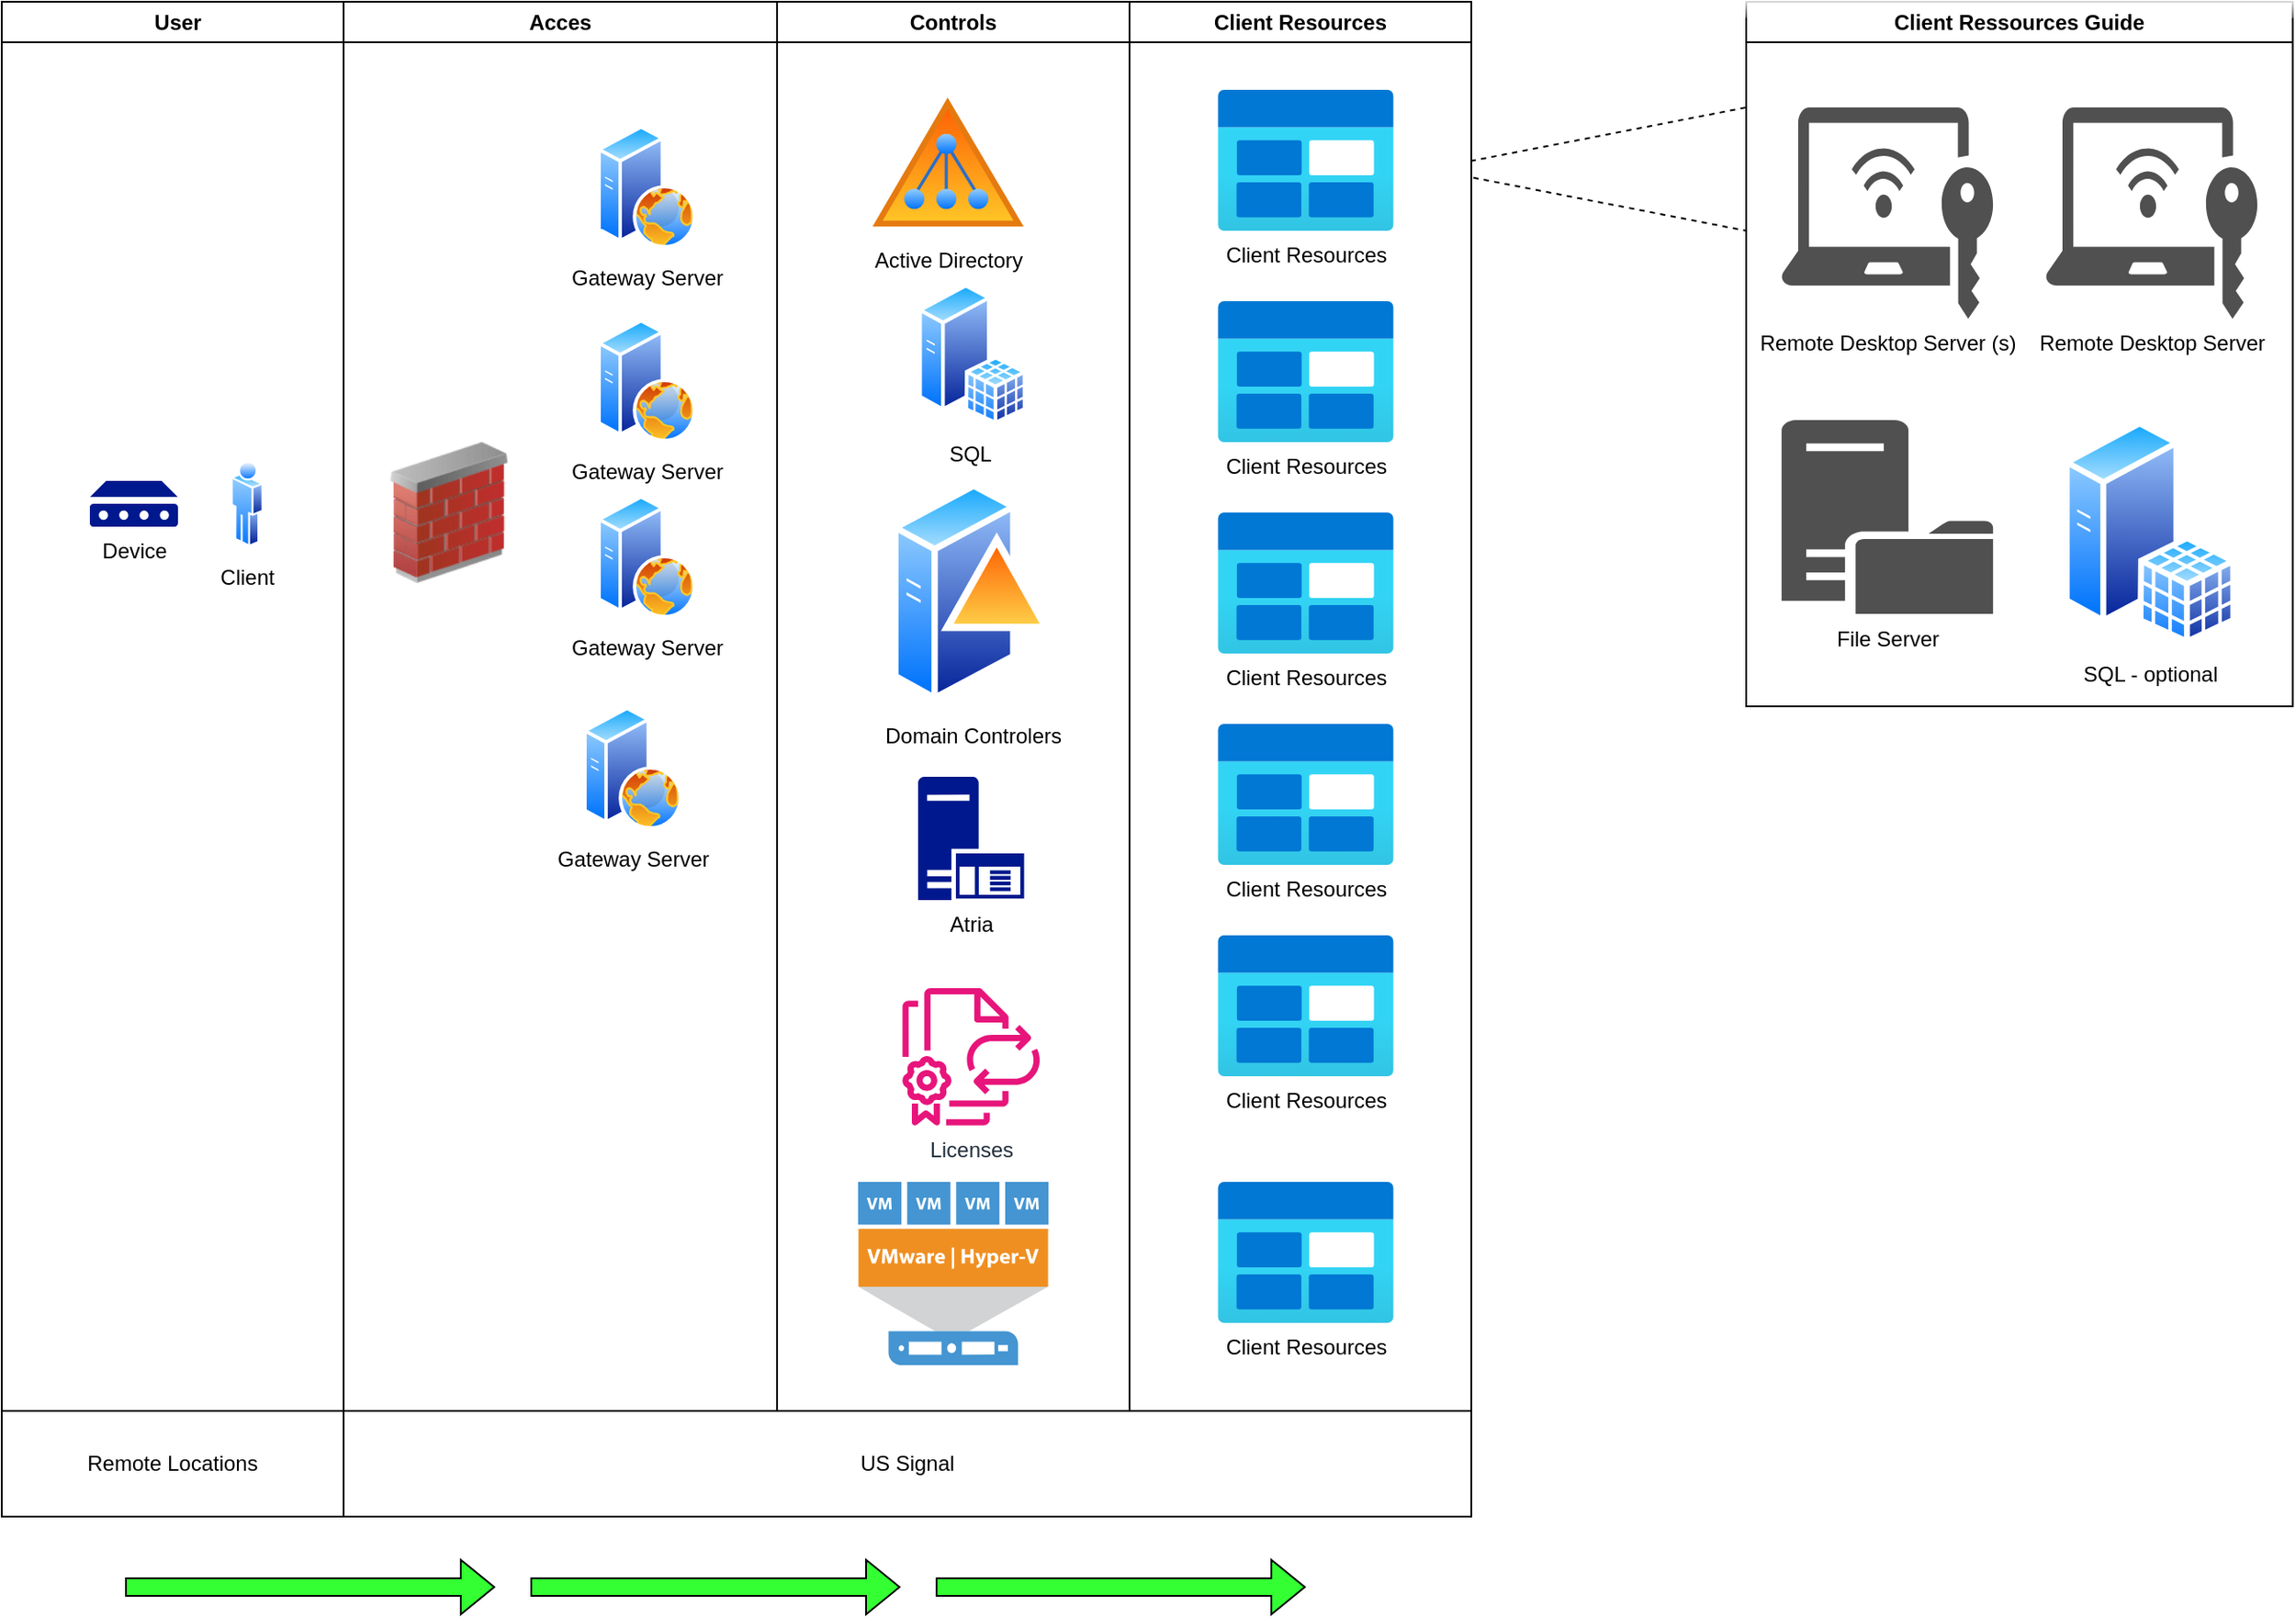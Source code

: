<mxfile version="24.7.8" pages="2">
  <diagram id="prtHgNgQTEPvFCAcTncT" name="Page-1">
    <mxGraphModel dx="2037" dy="1119" grid="1" gridSize="10" guides="1" tooltips="1" connect="1" arrows="1" fold="1" page="1" pageScale="1" pageWidth="827" pageHeight="1169" math="0" shadow="0">
      <root>
        <mxCell id="0" />
        <mxCell id="1" parent="0" />
        <mxCell id="xF-ko9V7b3UkEnQtRV4S-6" value="" style="verticalLabelPosition=bottom;verticalAlign=top;html=1;shape=mxgraph.basic.cone2;dx=0.5;dy=0.9;rotation=-90;dashed=1;fillColor=none;" parent="1" vertex="1">
          <mxGeometry x="881" y="24" width="70" height="200" as="geometry" />
        </mxCell>
        <mxCell id="HSlDfqNZimnTogSEYH84-9" value="User" style="swimlane;whiteSpace=wrap;html=1;swimlaneFillColor=default;" parent="1" vertex="1">
          <mxGeometry x="6" y="29" width="200" height="800" as="geometry" />
        </mxCell>
        <mxCell id="HSlDfqNZimnTogSEYH84-10" value="Client" style="image;aspect=fixed;perimeter=ellipsePerimeter;html=1;align=center;shadow=0;dashed=0;spacingTop=3;image=img/lib/active_directory/user.svg;" parent="HSlDfqNZimnTogSEYH84-9" vertex="1">
          <mxGeometry x="130" y="260" width="18.5" height="50" as="geometry" />
        </mxCell>
        <mxCell id="HSlDfqNZimnTogSEYH84-11" value="Device" style="sketch=0;aspect=fixed;pointerEvents=1;shadow=0;dashed=0;html=1;strokeColor=none;labelPosition=center;verticalLabelPosition=bottom;verticalAlign=top;align=center;fillColor=#00188D;shape=mxgraph.mscae.enterprise.device" parent="HSlDfqNZimnTogSEYH84-9" vertex="1">
          <mxGeometry x="50" y="272" width="50" height="26" as="geometry" />
        </mxCell>
        <mxCell id="HSlDfqNZimnTogSEYH84-12" value="Acces" style="swimlane;whiteSpace=wrap;html=1;swimlaneFillColor=default;" parent="1" vertex="1">
          <mxGeometry x="200" y="29" width="246" height="800" as="geometry" />
        </mxCell>
        <mxCell id="HSlDfqNZimnTogSEYH84-13" value="" style="image;html=1;image=img/lib/clip_art/networking/Firewall_02_128x128.png" parent="HSlDfqNZimnTogSEYH84-12" vertex="1">
          <mxGeometry x="20" y="250" width="80" height="80" as="geometry" />
        </mxCell>
        <mxCell id="HSlDfqNZimnTogSEYH84-14" value="Gateway Server" style="image;aspect=fixed;perimeter=ellipsePerimeter;html=1;align=center;shadow=0;dashed=0;spacingTop=3;image=img/lib/active_directory/web_server.svg;" parent="HSlDfqNZimnTogSEYH84-12" vertex="1">
          <mxGeometry x="144" y="70" width="56" height="70" as="geometry" />
        </mxCell>
        <mxCell id="c0Nz_SmqNEFpGxOB9iK5-3" value="Gateway Server" style="image;aspect=fixed;perimeter=ellipsePerimeter;html=1;align=center;shadow=0;dashed=0;spacingTop=3;image=img/lib/active_directory/web_server.svg;" parent="HSlDfqNZimnTogSEYH84-12" vertex="1">
          <mxGeometry x="144" y="180" width="56" height="70" as="geometry" />
        </mxCell>
        <mxCell id="c0Nz_SmqNEFpGxOB9iK5-4" value="Gateway Server" style="image;aspect=fixed;perimeter=ellipsePerimeter;html=1;align=center;shadow=0;dashed=0;spacingTop=3;image=img/lib/active_directory/web_server.svg;" parent="HSlDfqNZimnTogSEYH84-12" vertex="1">
          <mxGeometry x="144" y="280" width="56" height="70" as="geometry" />
        </mxCell>
        <mxCell id="c0Nz_SmqNEFpGxOB9iK5-5" value="Gateway Server" style="image;aspect=fixed;perimeter=ellipsePerimeter;html=1;align=center;shadow=0;dashed=0;spacingTop=3;image=img/lib/active_directory/web_server.svg;" parent="HSlDfqNZimnTogSEYH84-12" vertex="1">
          <mxGeometry x="136" y="400" width="56" height="70" as="geometry" />
        </mxCell>
        <mxCell id="HSlDfqNZimnTogSEYH84-21" value="Controls" style="swimlane;whiteSpace=wrap;html=1;swimlaneFillColor=default;" parent="1" vertex="1">
          <mxGeometry x="446" y="29" width="200" height="800" as="geometry" />
        </mxCell>
        <mxCell id="HSlDfqNZimnTogSEYH84-22" value="Active Directory" style="image;aspect=fixed;perimeter=ellipsePerimeter;html=1;align=center;shadow=0;dashed=0;spacingTop=3;image=img/lib/active_directory/active_directory.svg;" parent="HSlDfqNZimnTogSEYH84-21" vertex="1">
          <mxGeometry x="50" y="50" width="94.12" height="80" as="geometry" />
        </mxCell>
        <mxCell id="HSlDfqNZimnTogSEYH84-24" value="SQL&amp;nbsp;" style="image;aspect=fixed;perimeter=ellipsePerimeter;html=1;align=center;shadow=0;dashed=0;spacingTop=3;image=img/lib/active_directory/sql_server.svg;" parent="HSlDfqNZimnTogSEYH84-21" vertex="1">
          <mxGeometry x="80" y="160" width="61.6" height="80" as="geometry" />
        </mxCell>
        <mxCell id="HSlDfqNZimnTogSEYH84-25" value="Domain Controlers" style="image;aspect=fixed;perimeter=ellipsePerimeter;html=1;align=center;shadow=0;dashed=0;spacingTop=3;image=img/lib/active_directory/domain_controller.svg;" parent="HSlDfqNZimnTogSEYH84-21" vertex="1">
          <mxGeometry x="65.3" y="270" width="91" height="130" as="geometry" />
        </mxCell>
        <mxCell id="HSlDfqNZimnTogSEYH84-26" value="Atria" style="sketch=0;aspect=fixed;pointerEvents=1;shadow=0;dashed=0;html=1;strokeColor=none;labelPosition=center;verticalLabelPosition=bottom;verticalAlign=top;align=center;fillColor=#00188D;shape=mxgraph.mscae.enterprise.application_server" parent="HSlDfqNZimnTogSEYH84-21" vertex="1">
          <mxGeometry x="80" y="440" width="60.2" height="70" as="geometry" />
        </mxCell>
        <mxCell id="c0Nz_SmqNEFpGxOB9iK5-12" value="Licenses" style="sketch=0;outlineConnect=0;fontColor=#232F3E;gradientColor=none;fillColor=#E7157B;strokeColor=none;dashed=0;verticalLabelPosition=bottom;verticalAlign=top;align=center;html=1;fontSize=12;fontStyle=0;aspect=fixed;pointerEvents=1;shape=mxgraph.aws4.license_manager_license_blending;" parent="HSlDfqNZimnTogSEYH84-21" vertex="1">
          <mxGeometry x="71.1" y="560" width="78" height="78" as="geometry" />
        </mxCell>
        <mxCell id="xF-ko9V7b3UkEnQtRV4S-10" value="" style="pointerEvents=1;shadow=0;dashed=0;html=1;strokeColor=none;fillColor=#4495D1;labelPosition=center;verticalLabelPosition=bottom;verticalAlign=top;align=center;outlineConnect=0;shape=mxgraph.veeam.hyper_v_vmware_host;" parent="HSlDfqNZimnTogSEYH84-21" vertex="1">
          <mxGeometry x="46" y="670" width="108" height="104" as="geometry" />
        </mxCell>
        <UserObject label="Client Resources" link="data:page/id,LRQUaXnop8-pAyZpmvYD" id="HSlDfqNZimnTogSEYH84-27">
          <mxCell style="swimlane;whiteSpace=wrap;html=1;swimlaneFillColor=default;" parent="1" vertex="1">
            <mxGeometry x="646" y="29" width="194" height="800" as="geometry" />
          </mxCell>
        </UserObject>
        <UserObject label="Client Resources" link="data:page/id,LRQUaXnop8-pAyZpmvYD" linkTarget="_blank" id="HSlDfqNZimnTogSEYH84-28">
          <mxCell style="image;aspect=fixed;html=1;points=[];align=center;fontSize=12;image=img/lib/azure2/general/Blob_Block.svg;" parent="HSlDfqNZimnTogSEYH84-27" vertex="1">
            <mxGeometry x="50" y="50" width="100" height="80" as="geometry" />
          </mxCell>
        </UserObject>
        <mxCell id="xF-ko9V7b3UkEnQtRV4S-13" value="Client Resources" style="image;aspect=fixed;html=1;points=[];align=center;fontSize=12;image=img/lib/azure2/general/Blob_Block.svg;" parent="HSlDfqNZimnTogSEYH84-27" vertex="1">
          <mxGeometry x="50" y="170" width="100" height="80" as="geometry" />
        </mxCell>
        <mxCell id="xF-ko9V7b3UkEnQtRV4S-14" value="Client Resources" style="image;aspect=fixed;html=1;points=[];align=center;fontSize=12;image=img/lib/azure2/general/Blob_Block.svg;" parent="HSlDfqNZimnTogSEYH84-27" vertex="1">
          <mxGeometry x="50" y="410" width="100" height="80" as="geometry" />
        </mxCell>
        <mxCell id="xF-ko9V7b3UkEnQtRV4S-15" value="Client Resources" style="image;aspect=fixed;html=1;points=[];align=center;fontSize=12;image=img/lib/azure2/general/Blob_Block.svg;" parent="HSlDfqNZimnTogSEYH84-27" vertex="1">
          <mxGeometry x="50" y="530" width="100" height="80" as="geometry" />
        </mxCell>
        <mxCell id="xF-ko9V7b3UkEnQtRV4S-21" value="Client Resources" style="image;aspect=fixed;html=1;points=[];align=center;fontSize=12;image=img/lib/azure2/general/Blob_Block.svg;" parent="HSlDfqNZimnTogSEYH84-27" vertex="1">
          <mxGeometry x="50" y="670" width="100" height="80" as="geometry" />
        </mxCell>
        <mxCell id="c0Nz_SmqNEFpGxOB9iK5-9" value="" style="shape=flexArrow;endArrow=classic;html=1;rounded=0;fillColor=#33FF33;" parent="1" edge="1">
          <mxGeometry width="50" height="50" relative="1" as="geometry">
            <mxPoint x="76" y="929" as="sourcePoint" />
            <mxPoint x="286" y="929" as="targetPoint" />
          </mxGeometry>
        </mxCell>
        <mxCell id="c0Nz_SmqNEFpGxOB9iK5-10" value="" style="shape=flexArrow;endArrow=classic;html=1;rounded=0;strokeColor=default;align=center;verticalAlign=middle;fontFamily=Helvetica;fontSize=11;fontColor=default;labelBackgroundColor=default;fillColor=#33FF33;" parent="1" edge="1">
          <mxGeometry width="50" height="50" relative="1" as="geometry">
            <mxPoint x="306" y="929" as="sourcePoint" />
            <mxPoint x="516" y="929" as="targetPoint" />
          </mxGeometry>
        </mxCell>
        <mxCell id="c0Nz_SmqNEFpGxOB9iK5-11" value="" style="shape=flexArrow;endArrow=classic;html=1;rounded=0;strokeColor=default;align=center;verticalAlign=middle;fontFamily=Helvetica;fontSize=11;fontColor=default;labelBackgroundColor=default;fillColor=#33FF33;" parent="1" edge="1">
          <mxGeometry width="50" height="50" relative="1" as="geometry">
            <mxPoint x="536" y="929" as="sourcePoint" />
            <mxPoint x="746" y="929" as="targetPoint" />
          </mxGeometry>
        </mxCell>
        <mxCell id="xF-ko9V7b3UkEnQtRV4S-12" value="Client Resources" style="image;aspect=fixed;html=1;points=[];align=center;fontSize=12;image=img/lib/azure2/general/Blob_Block.svg;" parent="1" vertex="1">
          <mxGeometry x="696" y="319" width="100" height="80" as="geometry" />
        </mxCell>
        <mxCell id="xF-ko9V7b3UkEnQtRV4S-1" value="Client Ressources Guide" style="swimlane;whiteSpace=wrap;html=1;fillStyle=solid;gradientColor=none;glass=1;swimlaneFillColor=default;" parent="1" vertex="1">
          <mxGeometry x="996" y="29" width="310.17" height="400" as="geometry" />
        </mxCell>
        <mxCell id="xF-ko9V7b3UkEnQtRV4S-2" value="Remote Desktop Server (s)" style="sketch=0;pointerEvents=1;shadow=0;dashed=0;html=1;strokeColor=none;fillColor=#505050;labelPosition=center;verticalLabelPosition=bottom;verticalAlign=top;outlineConnect=0;align=center;shape=mxgraph.office.concepts.remote_access;" parent="xF-ko9V7b3UkEnQtRV4S-1" vertex="1">
          <mxGeometry x="20.08" y="60" width="120" height="120" as="geometry" />
        </mxCell>
        <mxCell id="xF-ko9V7b3UkEnQtRV4S-3" value="File Server" style="sketch=0;pointerEvents=1;shadow=0;dashed=0;html=1;strokeColor=none;fillColor=#505050;labelPosition=center;verticalLabelPosition=bottom;verticalAlign=top;outlineConnect=0;align=center;shape=mxgraph.office.servers.file_server;" parent="xF-ko9V7b3UkEnQtRV4S-1" vertex="1">
          <mxGeometry x="20.08" y="237.5" width="120" height="110" as="geometry" />
        </mxCell>
        <mxCell id="xF-ko9V7b3UkEnQtRV4S-4" value="Remote Desktop Server" style="sketch=0;pointerEvents=1;shadow=0;dashed=0;html=1;strokeColor=none;fillColor=#505050;labelPosition=center;verticalLabelPosition=bottom;verticalAlign=top;outlineConnect=0;align=center;shape=mxgraph.office.concepts.remote_access;" parent="xF-ko9V7b3UkEnQtRV4S-1" vertex="1">
          <mxGeometry x="170.08" y="60" width="120" height="120" as="geometry" />
        </mxCell>
        <mxCell id="xF-ko9V7b3UkEnQtRV4S-5" value="SQL - optional" style="image;aspect=fixed;perimeter=ellipsePerimeter;html=1;align=center;shadow=0;dashed=0;spacingTop=3;image=img/lib/active_directory/sql_server.svg;" parent="xF-ko9V7b3UkEnQtRV4S-1" vertex="1">
          <mxGeometry x="180.08" y="237.5" width="98.18" height="127.5" as="geometry" />
        </mxCell>
        <mxCell id="xF-ko9V7b3UkEnQtRV4S-22" value="US Signal" style="rounded=0;whiteSpace=wrap;html=1;" parent="1" vertex="1">
          <mxGeometry x="200" y="829" width="640" height="60" as="geometry" />
        </mxCell>
        <mxCell id="xF-ko9V7b3UkEnQtRV4S-23" value="Remote Locations" style="rounded=0;whiteSpace=wrap;html=1;" parent="1" vertex="1">
          <mxGeometry x="6" y="829" width="194" height="60" as="geometry" />
        </mxCell>
      </root>
    </mxGraphModel>
  </diagram>
  <diagram id="LRQUaXnop8-pAyZpmvYD" name="Page-2">
    <mxGraphModel dx="2704" dy="997" grid="1" gridSize="10" guides="1" tooltips="1" connect="1" arrows="1" fold="1" page="1" pageScale="1" pageWidth="1100" pageHeight="1700" math="0" shadow="0">
      <root>
        <mxCell id="0" />
        <mxCell id="1" parent="0" />
        <mxCell id="qn4kiLsiMzIrehrJmJDo-1" value="Client Ressources" style="swimlane;whiteSpace=wrap;html=1;" vertex="1" parent="1">
          <mxGeometry x="220" y="90" width="410" height="575" as="geometry" />
        </mxCell>
        <mxCell id="qn4kiLsiMzIrehrJmJDo-2" value="Remote Desktop Server (s)" style="sketch=0;pointerEvents=1;shadow=0;dashed=0;html=1;strokeColor=none;fillColor=#505050;labelPosition=center;verticalLabelPosition=bottom;verticalAlign=top;outlineConnect=0;align=center;shape=mxgraph.office.concepts.remote_access;" vertex="1" parent="qn4kiLsiMzIrehrJmJDo-1">
          <mxGeometry x="60" y="55" width="120" height="120" as="geometry" />
        </mxCell>
        <mxCell id="qn4kiLsiMzIrehrJmJDo-3" value="File Server" style="sketch=0;pointerEvents=1;shadow=0;dashed=0;html=1;strokeColor=none;fillColor=#505050;labelPosition=center;verticalLabelPosition=bottom;verticalAlign=top;outlineConnect=0;align=center;shape=mxgraph.office.servers.file_server;" vertex="1" parent="qn4kiLsiMzIrehrJmJDo-1">
          <mxGeometry x="60" y="232.5" width="120" height="110" as="geometry" />
        </mxCell>
        <mxCell id="qn4kiLsiMzIrehrJmJDo-4" value="Remote Desktop Server" style="sketch=0;pointerEvents=1;shadow=0;dashed=0;html=1;strokeColor=none;fillColor=#505050;labelPosition=center;verticalLabelPosition=bottom;verticalAlign=top;outlineConnect=0;align=center;shape=mxgraph.office.concepts.remote_access;" vertex="1" parent="qn4kiLsiMzIrehrJmJDo-1">
          <mxGeometry x="210" y="55" width="120" height="120" as="geometry" />
        </mxCell>
        <mxCell id="qn4kiLsiMzIrehrJmJDo-5" value="SQL - optional" style="image;aspect=fixed;perimeter=ellipsePerimeter;html=1;align=center;shadow=0;dashed=0;spacingTop=3;image=img/lib/active_directory/sql_server.svg;" vertex="1" parent="qn4kiLsiMzIrehrJmJDo-1">
          <mxGeometry x="220" y="232.5" width="98.18" height="127.5" as="geometry" />
        </mxCell>
      </root>
    </mxGraphModel>
  </diagram>
</mxfile>
